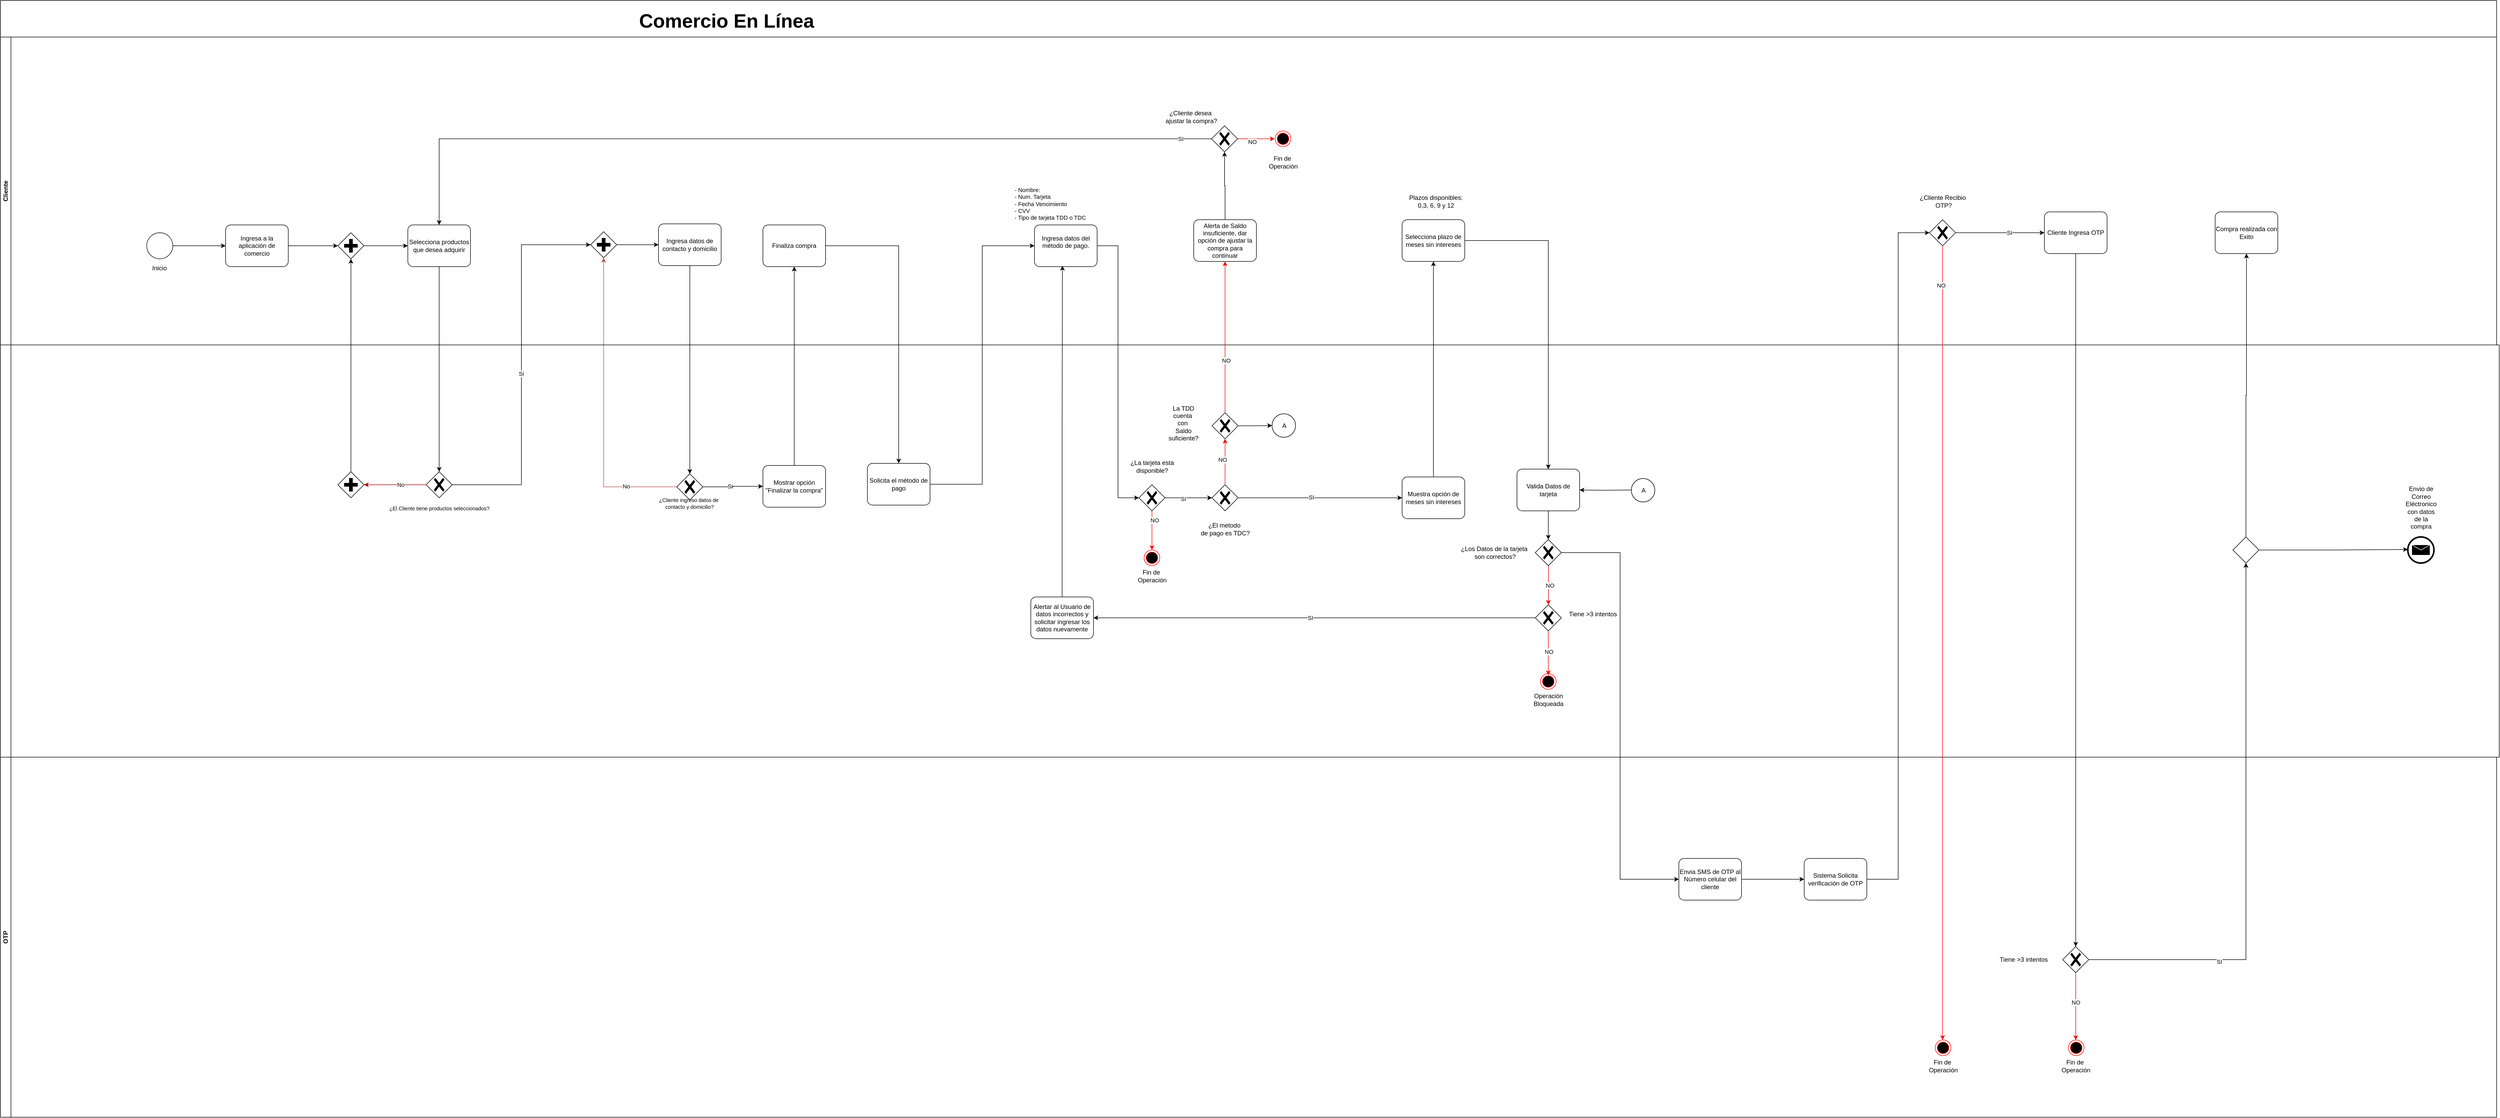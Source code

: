 <mxfile version="24.2.5" type="device">
  <diagram name="Página-1" id="AJHkX2MPg1d7TfozDNga">
    <mxGraphModel dx="1773" dy="2194" grid="1" gridSize="10" guides="1" tooltips="1" connect="1" arrows="1" fold="1" page="1" pageScale="1" pageWidth="827" pageHeight="1169" math="0" shadow="0">
      <root>
        <mxCell id="0" />
        <mxCell id="1" parent="0" />
        <mxCell id="Gzy3aqfIAVTDYlIWchF0-92" value="" style="points=[[0.145,0.145,0],[0.5,0,0],[0.855,0.145,0],[1,0.5,0],[0.855,0.855,0],[0.5,1,0],[0.145,0.855,0],[0,0.5,0]];shape=mxgraph.bpmn.event;html=1;verticalLabelPosition=bottom;labelBackgroundColor=#ffffff;verticalAlign=top;align=center;perimeter=ellipsePerimeter;outlineConnect=0;aspect=fixed;outline=standard;symbol=general;" parent="1" vertex="1">
          <mxGeometry x="290" y="275" width="50" height="50" as="geometry" />
        </mxCell>
        <mxCell id="Gzy3aqfIAVTDYlIWchF0-93" value="Ingresa a la aplicación de comercio" style="points=[[0.25,0,0],[0.5,0,0],[0.75,0,0],[1,0.25,0],[1,0.5,0],[1,0.75,0],[0.75,1,0],[0.5,1,0],[0.25,1,0],[0,0.75,0],[0,0.5,0],[0,0.25,0]];shape=mxgraph.bpmn.task;whiteSpace=wrap;rectStyle=rounded;size=10;html=1;container=1;expand=0;collapsible=0;taskMarker=abstract;" parent="1" vertex="1">
          <mxGeometry x="441" y="260" width="120" height="80" as="geometry" />
        </mxCell>
        <mxCell id="Gzy3aqfIAVTDYlIWchF0-94" style="edgeStyle=orthogonalEdgeStyle;rounded=0;orthogonalLoop=1;jettySize=auto;html=1;exitX=1;exitY=0.5;exitDx=0;exitDy=0;exitPerimeter=0;entryX=0;entryY=0.5;entryDx=0;entryDy=0;entryPerimeter=0;" parent="1" source="Gzy3aqfIAVTDYlIWchF0-92" target="Gzy3aqfIAVTDYlIWchF0-93" edge="1">
          <mxGeometry relative="1" as="geometry" />
        </mxCell>
        <mxCell id="Gzy3aqfIAVTDYlIWchF0-95" value="Selecciona productos que desea adquirir" style="points=[[0.25,0,0],[0.5,0,0],[0.75,0,0],[1,0.25,0],[1,0.5,0],[1,0.75,0],[0.75,1,0],[0.5,1,0],[0.25,1,0],[0,0.75,0],[0,0.5,0],[0,0.25,0]];shape=mxgraph.bpmn.task;whiteSpace=wrap;rectStyle=rounded;size=10;html=1;container=1;expand=0;collapsible=0;taskMarker=abstract;" parent="1" vertex="1">
          <mxGeometry x="790" y="260" width="120" height="80" as="geometry" />
        </mxCell>
        <mxCell id="Gzy3aqfIAVTDYlIWchF0-96" value="Ingresa datos de contacto y domicilio" style="points=[[0.25,0,0],[0.5,0,0],[0.75,0,0],[1,0.25,0],[1,0.5,0],[1,0.75,0],[0.75,1,0],[0.5,1,0],[0.25,1,0],[0,0.75,0],[0,0.5,0],[0,0.25,0]];shape=mxgraph.bpmn.task;whiteSpace=wrap;rectStyle=rounded;size=10;html=1;container=1;expand=0;collapsible=0;taskMarker=abstract;" parent="1" vertex="1">
          <mxGeometry x="1270" y="258" width="120" height="80" as="geometry" />
        </mxCell>
        <mxCell id="Gzy3aqfIAVTDYlIWchF0-97" value="" style="points=[[0.25,0.25,0],[0.5,0,0],[0.75,0.25,0],[1,0.5,0],[0.75,0.75,0],[0.5,1,0],[0.25,0.75,0],[0,0.5,0]];shape=mxgraph.bpmn.gateway2;html=1;verticalLabelPosition=bottom;labelBackgroundColor=#ffffff;verticalAlign=top;align=center;perimeter=rhombusPerimeter;outlineConnect=0;outline=none;symbol=none;gwType=parallel;" parent="1" vertex="1">
          <mxGeometry x="656" y="275" width="50" height="50" as="geometry" />
        </mxCell>
        <mxCell id="Gzy3aqfIAVTDYlIWchF0-98" style="edgeStyle=orthogonalEdgeStyle;rounded=0;orthogonalLoop=1;jettySize=auto;html=1;entryX=0;entryY=0.5;entryDx=0;entryDy=0;entryPerimeter=0;" parent="1" source="Gzy3aqfIAVTDYlIWchF0-93" target="Gzy3aqfIAVTDYlIWchF0-97" edge="1">
          <mxGeometry relative="1" as="geometry" />
        </mxCell>
        <mxCell id="Gzy3aqfIAVTDYlIWchF0-99" style="edgeStyle=orthogonalEdgeStyle;rounded=0;orthogonalLoop=1;jettySize=auto;html=1;exitX=1;exitY=0.5;exitDx=0;exitDy=0;exitPerimeter=0;entryX=0;entryY=0.5;entryDx=0;entryDy=0;entryPerimeter=0;" parent="1" source="Gzy3aqfIAVTDYlIWchF0-97" target="Gzy3aqfIAVTDYlIWchF0-95" edge="1">
          <mxGeometry relative="1" as="geometry" />
        </mxCell>
        <mxCell id="Gzy3aqfIAVTDYlIWchF0-100" value="Finaliza compra" style="points=[[0.25,0,0],[0.5,0,0],[0.75,0,0],[1,0.25,0],[1,0.5,0],[1,0.75,0],[0.75,1,0],[0.5,1,0],[0.25,1,0],[0,0.75,0],[0,0.5,0],[0,0.25,0]];shape=mxgraph.bpmn.task;whiteSpace=wrap;rectStyle=rounded;size=10;html=1;container=1;expand=0;collapsible=0;taskMarker=abstract;" parent="1" vertex="1">
          <mxGeometry x="1470" y="260" width="120" height="80" as="geometry" />
        </mxCell>
        <mxCell id="Gzy3aqfIAVTDYlIWchF0-103" value="Solicita el método de pago" style="points=[[0.25,0,0],[0.5,0,0],[0.75,0,0],[1,0.25,0],[1,0.5,0],[1,0.75,0],[0.75,1,0],[0.5,1,0],[0.25,1,0],[0,0.75,0],[0,0.5,0],[0,0.25,0]];shape=mxgraph.bpmn.task;whiteSpace=wrap;rectStyle=rounded;size=10;html=1;container=1;expand=0;collapsible=0;taskMarker=abstract;" parent="1" vertex="1">
          <mxGeometry x="1670" y="717" width="120" height="80" as="geometry" />
        </mxCell>
        <mxCell id="Gzy3aqfIAVTDYlIWchF0-104" value="" style="points=[[0.25,0.25,0],[0.5,0,0],[0.75,0.25,0],[1,0.5,0],[0.75,0.75,0],[0.5,1,0],[0.25,0.75,0],[0,0.5,0]];shape=mxgraph.bpmn.gateway2;html=1;verticalLabelPosition=bottom;labelBackgroundColor=#ffffff;verticalAlign=top;align=center;perimeter=rhombusPerimeter;outlineConnect=0;outline=none;symbol=none;gwType=exclusive;" parent="1" vertex="1">
          <mxGeometry x="825" y="733" width="50" height="50" as="geometry" />
        </mxCell>
        <mxCell id="Gzy3aqfIAVTDYlIWchF0-105" value="&lt;font style=&quot;font-size: 10px;&quot;&gt;¿El Cliente tiene productos seleccionados?&lt;/font&gt;" style="text;html=1;align=center;verticalAlign=middle;resizable=0;points=[];autosize=1;strokeColor=none;fillColor=none;" parent="1" vertex="1">
          <mxGeometry x="740" y="788" width="220" height="30" as="geometry" />
        </mxCell>
        <mxCell id="Gzy3aqfIAVTDYlIWchF0-107" style="edgeStyle=orthogonalEdgeStyle;rounded=0;orthogonalLoop=1;jettySize=auto;html=1;exitX=1;exitY=0.5;exitDx=0;exitDy=0;exitPerimeter=0;entryX=0;entryY=0.5;entryDx=0;entryDy=0;entryPerimeter=0;" parent="1" source="Gzy3aqfIAVTDYlIWchF0-104" target="Gzy3aqfIAVTDYlIWchF0-120" edge="1">
          <mxGeometry relative="1" as="geometry">
            <mxPoint x="977" y="575" as="targetPoint" />
          </mxGeometry>
        </mxCell>
        <mxCell id="Gzy3aqfIAVTDYlIWchF0-108" value="Si" style="edgeLabel;html=1;align=center;verticalAlign=middle;resizable=0;points=[];" parent="Gzy3aqfIAVTDYlIWchF0-107" vertex="1" connectable="0">
          <mxGeometry x="-0.047" y="1" relative="1" as="geometry">
            <mxPoint as="offset" />
          </mxGeometry>
        </mxCell>
        <mxCell id="Gzy3aqfIAVTDYlIWchF0-109" value="Mostrar opción &quot;Finalizar la compra&quot;" style="points=[[0.25,0,0],[0.5,0,0],[0.75,0,0],[1,0.25,0],[1,0.5,0],[1,0.75,0],[0.75,1,0],[0.5,1,0],[0.25,1,0],[0,0.75,0],[0,0.5,0],[0,0.25,0]];shape=mxgraph.bpmn.task;whiteSpace=wrap;rectStyle=rounded;size=10;html=1;container=1;expand=0;collapsible=0;taskMarker=abstract;" parent="1" vertex="1">
          <mxGeometry x="1470" y="721" width="120" height="80" as="geometry" />
        </mxCell>
        <mxCell id="Gzy3aqfIAVTDYlIWchF0-113" style="edgeStyle=orthogonalEdgeStyle;rounded=0;orthogonalLoop=1;jettySize=auto;html=1;" parent="1" source="Gzy3aqfIAVTDYlIWchF0-95" target="Gzy3aqfIAVTDYlIWchF0-104" edge="1">
          <mxGeometry relative="1" as="geometry" />
        </mxCell>
        <mxCell id="Gzy3aqfIAVTDYlIWchF0-116" style="edgeStyle=orthogonalEdgeStyle;rounded=0;orthogonalLoop=1;jettySize=auto;html=1;" parent="1" source="Gzy3aqfIAVTDYlIWchF0-109" target="Gzy3aqfIAVTDYlIWchF0-100" edge="1">
          <mxGeometry relative="1" as="geometry" />
        </mxCell>
        <mxCell id="Gzy3aqfIAVTDYlIWchF0-117" style="edgeStyle=orthogonalEdgeStyle;rounded=0;orthogonalLoop=1;jettySize=auto;html=1;entryX=0.5;entryY=0;entryDx=0;entryDy=0;entryPerimeter=0;" parent="1" source="Gzy3aqfIAVTDYlIWchF0-100" target="Gzy3aqfIAVTDYlIWchF0-103" edge="1">
          <mxGeometry relative="1" as="geometry" />
        </mxCell>
        <mxCell id="Gzy3aqfIAVTDYlIWchF0-119" value="Inicio" style="text;html=1;align=center;verticalAlign=middle;resizable=0;points=[];autosize=1;strokeColor=none;fillColor=none;" parent="1" vertex="1">
          <mxGeometry x="289" y="328" width="50" height="30" as="geometry" />
        </mxCell>
        <mxCell id="Gzy3aqfIAVTDYlIWchF0-120" value="" style="points=[[0.25,0.25,0],[0.5,0,0],[0.75,0.25,0],[1,0.5,0],[0.75,0.75,0],[0.5,1,0],[0.25,0.75,0],[0,0.5,0]];shape=mxgraph.bpmn.gateway2;html=1;verticalLabelPosition=bottom;labelBackgroundColor=#ffffff;verticalAlign=top;align=center;perimeter=rhombusPerimeter;outlineConnect=0;outline=none;symbol=none;gwType=parallel;" parent="1" vertex="1">
          <mxGeometry x="1140" y="273" width="50" height="50" as="geometry" />
        </mxCell>
        <mxCell id="Gzy3aqfIAVTDYlIWchF0-121" style="edgeStyle=orthogonalEdgeStyle;rounded=0;orthogonalLoop=1;jettySize=auto;html=1;exitX=1;exitY=0.5;exitDx=0;exitDy=0;exitPerimeter=0;" parent="1" source="Gzy3aqfIAVTDYlIWchF0-120" target="Gzy3aqfIAVTDYlIWchF0-96" edge="1">
          <mxGeometry relative="1" as="geometry" />
        </mxCell>
        <mxCell id="Gzy3aqfIAVTDYlIWchF0-123" style="edgeStyle=orthogonalEdgeStyle;rounded=0;orthogonalLoop=1;jettySize=auto;html=1;entryX=0.5;entryY=0;entryDx=0;entryDy=0;entryPerimeter=0;" parent="1" source="Gzy3aqfIAVTDYlIWchF0-96" target="Gzy3aqfIAVTDYlIWchF0-122" edge="1">
          <mxGeometry relative="1" as="geometry" />
        </mxCell>
        <mxCell id="Gzy3aqfIAVTDYlIWchF0-124" value="&lt;font style=&quot;font-size: 10px;&quot;&gt;¿Cliente ingreso datos de&amp;nbsp;&lt;/font&gt;&lt;div style=&quot;font-size: 10px;&quot;&gt;&lt;font style=&quot;font-size: 10px;&quot;&gt;contacto y domicilio?&lt;/font&gt;&lt;/div&gt;" style="text;html=1;align=center;verticalAlign=middle;resizable=0;points=[];autosize=1;strokeColor=none;fillColor=none;" parent="1" vertex="1">
          <mxGeometry x="1259" y="773" width="140" height="40" as="geometry" />
        </mxCell>
        <mxCell id="Gzy3aqfIAVTDYlIWchF0-125" style="edgeStyle=orthogonalEdgeStyle;rounded=0;orthogonalLoop=1;jettySize=auto;html=1;entryX=0.5;entryY=1;entryDx=0;entryDy=0;entryPerimeter=0;fillColor=#f8cecc;strokeColor=#b85450;" parent="1" source="Gzy3aqfIAVTDYlIWchF0-122" target="Gzy3aqfIAVTDYlIWchF0-120" edge="1">
          <mxGeometry relative="1" as="geometry" />
        </mxCell>
        <mxCell id="Gzy3aqfIAVTDYlIWchF0-126" value="No" style="edgeLabel;html=1;align=center;verticalAlign=middle;resizable=0;points=[];" parent="Gzy3aqfIAVTDYlIWchF0-125" vertex="1" connectable="0">
          <mxGeometry x="-0.665" y="-1" relative="1" as="geometry">
            <mxPoint as="offset" />
          </mxGeometry>
        </mxCell>
        <mxCell id="Gzy3aqfIAVTDYlIWchF0-127" style="edgeStyle=orthogonalEdgeStyle;rounded=0;orthogonalLoop=1;jettySize=auto;html=1;entryX=0;entryY=0.5;entryDx=0;entryDy=0;entryPerimeter=0;" parent="1" source="Gzy3aqfIAVTDYlIWchF0-122" target="Gzy3aqfIAVTDYlIWchF0-109" edge="1">
          <mxGeometry relative="1" as="geometry" />
        </mxCell>
        <mxCell id="Gzy3aqfIAVTDYlIWchF0-128" value="Si" style="edgeLabel;html=1;align=center;verticalAlign=middle;resizable=0;points=[];" parent="Gzy3aqfIAVTDYlIWchF0-127" vertex="1" connectable="0">
          <mxGeometry x="-0.806" y="1" relative="1" as="geometry">
            <mxPoint x="40" as="offset" />
          </mxGeometry>
        </mxCell>
        <mxCell id="Gzy3aqfIAVTDYlIWchF0-207" style="edgeStyle=orthogonalEdgeStyle;rounded=0;orthogonalLoop=1;jettySize=auto;html=1;" parent="1" source="Gzy3aqfIAVTDYlIWchF0-206" target="Gzy3aqfIAVTDYlIWchF0-97" edge="1">
          <mxGeometry relative="1" as="geometry" />
        </mxCell>
        <mxCell id="Gzy3aqfIAVTDYlIWchF0-206" value="" style="points=[[0.25,0.25,0],[0.5,0,0],[0.75,0.25,0],[1,0.5,0],[0.75,0.75,0],[0.5,1,0],[0.25,0.75,0],[0,0.5,0]];shape=mxgraph.bpmn.gateway2;html=1;verticalLabelPosition=bottom;labelBackgroundColor=#ffffff;verticalAlign=top;align=center;perimeter=rhombusPerimeter;outlineConnect=0;outline=none;symbol=none;gwType=parallel;" parent="1" vertex="1">
          <mxGeometry x="656" y="733" width="50" height="50" as="geometry" />
        </mxCell>
        <mxCell id="Gzy3aqfIAVTDYlIWchF0-208" style="edgeStyle=orthogonalEdgeStyle;rounded=0;orthogonalLoop=1;jettySize=auto;html=1;entryX=1;entryY=0.5;entryDx=0;entryDy=0;entryPerimeter=0;fillColor=#e51400;strokeColor=#B20000;" parent="1" source="Gzy3aqfIAVTDYlIWchF0-104" target="Gzy3aqfIAVTDYlIWchF0-206" edge="1">
          <mxGeometry relative="1" as="geometry" />
        </mxCell>
        <mxCell id="Gzy3aqfIAVTDYlIWchF0-209" value="No" style="edgeLabel;html=1;align=center;verticalAlign=middle;resizable=0;points=[];" parent="Gzy3aqfIAVTDYlIWchF0-208" vertex="1" connectable="0">
          <mxGeometry x="-0.173" relative="1" as="geometry">
            <mxPoint as="offset" />
          </mxGeometry>
        </mxCell>
        <mxCell id="Gzy3aqfIAVTDYlIWchF0-248" value="" style="swimlane;startSize=20;horizontal=0;html=1;whiteSpace=wrap;movable=1;resizable=1;rotatable=1;deletable=1;editable=1;locked=0;connectable=1;" parent="1" vertex="1">
          <mxGeometry x="10" y="490" width="4785" height="790" as="geometry" />
        </mxCell>
        <mxCell id="Gzy3aqfIAVTDYlIWchF0-174" value="Muestra opción de meses sin intereses" style="points=[[0.25,0,0],[0.5,0,0],[0.75,0,0],[1,0.25,0],[1,0.5,0],[1,0.75,0],[0.75,1,0],[0.5,1,0],[0.25,1,0],[0,0.75,0],[0,0.5,0],[0,0.25,0]];shape=mxgraph.bpmn.task;whiteSpace=wrap;rectStyle=rounded;size=10;html=1;container=1;expand=0;collapsible=0;taskMarker=abstract;movable=1;resizable=1;rotatable=1;deletable=1;editable=1;locked=0;connectable=1;" parent="Gzy3aqfIAVTDYlIWchF0-248" vertex="1">
          <mxGeometry x="2684" y="253" width="120" height="80" as="geometry" />
        </mxCell>
        <mxCell id="645c-EQ36qVEh3R8y48j-9" value="" style="edgeStyle=orthogonalEdgeStyle;rounded=0;orthogonalLoop=1;jettySize=auto;html=1;" parent="Gzy3aqfIAVTDYlIWchF0-248" target="VDWaJJk8PZqv5Mdo3ZJA-20" edge="1">
          <mxGeometry relative="1" as="geometry">
            <mxPoint x="3124" y="278" as="sourcePoint" />
          </mxGeometry>
        </mxCell>
        <mxCell id="VDWaJJk8PZqv5Mdo3ZJA-20" value="Valida Datos de tarjeta" style="points=[[0.25,0,0],[0.5,0,0],[0.75,0,0],[1,0.25,0],[1,0.5,0],[1,0.75,0],[0.75,1,0],[0.5,1,0],[0.25,1,0],[0,0.75,0],[0,0.5,0],[0,0.25,0]];shape=mxgraph.bpmn.task;whiteSpace=wrap;rectStyle=rounded;size=10;html=1;container=1;expand=0;collapsible=0;taskMarker=abstract;" parent="Gzy3aqfIAVTDYlIWchF0-248" vertex="1">
          <mxGeometry x="2904" y="238" width="120" height="80" as="geometry" />
        </mxCell>
        <mxCell id="VDWaJJk8PZqv5Mdo3ZJA-24" style="edgeStyle=orthogonalEdgeStyle;rounded=0;orthogonalLoop=1;jettySize=auto;html=1;entryX=0.5;entryY=0;entryDx=0;entryDy=0;entryPerimeter=0;exitX=0.5;exitY=1;exitDx=0;exitDy=0;exitPerimeter=0;" parent="Gzy3aqfIAVTDYlIWchF0-248" source="VDWaJJk8PZqv5Mdo3ZJA-20" target="VDWaJJk8PZqv5Mdo3ZJA-22" edge="1">
          <mxGeometry relative="1" as="geometry" />
        </mxCell>
        <mxCell id="Gzy3aqfIAVTDYlIWchF0-122" value="" style="points=[[0.25,0.25,0],[0.5,0,0],[0.75,0.25,0],[1,0.5,0],[0.75,0.75,0],[0.5,1,0],[0.25,0.75,0],[0,0.5,0]];shape=mxgraph.bpmn.gateway2;html=1;verticalLabelPosition=bottom;labelBackgroundColor=#ffffff;verticalAlign=top;align=center;perimeter=rhombusPerimeter;outlineConnect=0;outline=none;symbol=none;gwType=exclusive;" parent="Gzy3aqfIAVTDYlIWchF0-248" vertex="1">
          <mxGeometry x="1295" y="247" width="50" height="50" as="geometry" />
        </mxCell>
        <mxCell id="VDWaJJk8PZqv5Mdo3ZJA-29" style="edgeStyle=orthogonalEdgeStyle;rounded=0;orthogonalLoop=1;jettySize=auto;html=1;entryX=0.5;entryY=0;entryDx=0;entryDy=0;entryPerimeter=0;exitX=0.5;exitY=1;exitDx=0;exitDy=0;exitPerimeter=0;strokeColor=#EC0000;" parent="Gzy3aqfIAVTDYlIWchF0-248" target="VDWaJJk8PZqv5Mdo3ZJA-39" edge="1">
          <mxGeometry relative="1" as="geometry">
            <mxPoint x="2964" y="563" as="targetPoint" />
            <mxPoint x="2964" y="413" as="sourcePoint" />
          </mxGeometry>
        </mxCell>
        <mxCell id="VDWaJJk8PZqv5Mdo3ZJA-33" value="NO" style="edgeLabel;html=1;align=center;verticalAlign=middle;resizable=0;points=[];" parent="VDWaJJk8PZqv5Mdo3ZJA-29" vertex="1" connectable="0">
          <mxGeometry x="0.119" y="3" relative="1" as="geometry">
            <mxPoint as="offset" />
          </mxGeometry>
        </mxCell>
        <mxCell id="VDWaJJk8PZqv5Mdo3ZJA-22" value="" style="points=[[0.25,0.25,0],[0.5,0,0],[0.75,0.25,0],[1,0.5,0],[0.75,0.75,0],[0.5,1,0],[0.25,0.75,0],[0,0.5,0]];shape=mxgraph.bpmn.gateway2;html=1;verticalLabelPosition=bottom;labelBackgroundColor=#ffffff;verticalAlign=top;align=center;perimeter=rhombusPerimeter;outlineConnect=0;outline=none;symbol=none;gwType=exclusive;" parent="Gzy3aqfIAVTDYlIWchF0-248" vertex="1">
          <mxGeometry x="2939" y="373" width="50" height="50" as="geometry" />
        </mxCell>
        <mxCell id="VDWaJJk8PZqv5Mdo3ZJA-23" value="¿Los Datos de la tarjeta&lt;div&gt;&amp;nbsp;son correctos?&lt;/div&gt;" style="text;html=1;align=center;verticalAlign=middle;resizable=0;points=[];autosize=1;strokeColor=none;fillColor=none;" parent="Gzy3aqfIAVTDYlIWchF0-248" vertex="1">
          <mxGeometry x="2785" y="378" width="150" height="40" as="geometry" />
        </mxCell>
        <mxCell id="VDWaJJk8PZqv5Mdo3ZJA-30" value="Alertar al Usuario de datos incorrectos y solicitar ingresar los datos nuevamente" style="points=[[0.25,0,0],[0.5,0,0],[0.75,0,0],[1,0.25,0],[1,0.5,0],[1,0.75,0],[0.75,1,0],[0.5,1,0],[0.25,1,0],[0,0.75,0],[0,0.5,0],[0,0.25,0]];shape=mxgraph.bpmn.task;whiteSpace=wrap;rectStyle=rounded;size=10;html=1;container=1;expand=0;collapsible=0;taskMarker=abstract;" parent="Gzy3aqfIAVTDYlIWchF0-248" vertex="1">
          <mxGeometry x="1973" y="483" width="120" height="80" as="geometry" />
        </mxCell>
        <mxCell id="VDWaJJk8PZqv5Mdo3ZJA-39" value="" style="points=[[0.25,0.25,0],[0.5,0,0],[0.75,0.25,0],[1,0.5,0],[0.75,0.75,0],[0.5,1,0],[0.25,0.75,0],[0,0.5,0]];shape=mxgraph.bpmn.gateway2;html=1;verticalLabelPosition=bottom;labelBackgroundColor=#ffffff;verticalAlign=top;align=center;perimeter=rhombusPerimeter;outlineConnect=0;outline=none;symbol=none;gwType=exclusive;" parent="Gzy3aqfIAVTDYlIWchF0-248" vertex="1">
          <mxGeometry x="2939" y="498" width="50" height="50" as="geometry" />
        </mxCell>
        <mxCell id="VDWaJJk8PZqv5Mdo3ZJA-40" style="edgeStyle=orthogonalEdgeStyle;rounded=0;orthogonalLoop=1;jettySize=auto;html=1;entryX=1;entryY=0.5;entryDx=0;entryDy=0;entryPerimeter=0;" parent="Gzy3aqfIAVTDYlIWchF0-248" source="VDWaJJk8PZqv5Mdo3ZJA-39" target="VDWaJJk8PZqv5Mdo3ZJA-30" edge="1">
          <mxGeometry relative="1" as="geometry" />
        </mxCell>
        <mxCell id="VDWaJJk8PZqv5Mdo3ZJA-75" value="SI" style="edgeLabel;html=1;align=center;verticalAlign=middle;resizable=0;points=[];" parent="VDWaJJk8PZqv5Mdo3ZJA-40" vertex="1" connectable="0">
          <mxGeometry x="0.022" relative="1" as="geometry">
            <mxPoint x="1" as="offset" />
          </mxGeometry>
        </mxCell>
        <mxCell id="VDWaJJk8PZqv5Mdo3ZJA-42" value="" style="edgeStyle=orthogonalEdgeStyle;rounded=0;orthogonalLoop=1;jettySize=auto;html=1;strokeColor=#EC0000;" parent="Gzy3aqfIAVTDYlIWchF0-248" source="VDWaJJk8PZqv5Mdo3ZJA-39" edge="1">
          <mxGeometry relative="1" as="geometry">
            <mxPoint x="2964" y="633.0" as="targetPoint" />
            <mxPoint x="3004" y="1018" as="sourcePoint" />
          </mxGeometry>
        </mxCell>
        <mxCell id="VDWaJJk8PZqv5Mdo3ZJA-50" value="NO" style="edgeLabel;html=1;align=center;verticalAlign=middle;resizable=0;points=[];" parent="VDWaJJk8PZqv5Mdo3ZJA-42" vertex="1" connectable="0">
          <mxGeometry x="-0.061" y="1" relative="1" as="geometry">
            <mxPoint as="offset" />
          </mxGeometry>
        </mxCell>
        <mxCell id="VDWaJJk8PZqv5Mdo3ZJA-44" value="Operación&lt;div&gt;Bloqueada&lt;/div&gt;" style="text;html=1;align=center;verticalAlign=middle;resizable=0;points=[];autosize=1;strokeColor=none;fillColor=none;" parent="Gzy3aqfIAVTDYlIWchF0-248" vertex="1">
          <mxGeometry x="2924" y="660" width="80" height="40" as="geometry" />
        </mxCell>
        <mxCell id="VDWaJJk8PZqv5Mdo3ZJA-45" value="Tiene &amp;gt;3 intentos" style="text;html=1;align=center;verticalAlign=middle;resizable=0;points=[];autosize=1;strokeColor=none;fillColor=none;" parent="Gzy3aqfIAVTDYlIWchF0-248" vertex="1">
          <mxGeometry x="2989" y="501" width="120" height="30" as="geometry" />
        </mxCell>
        <mxCell id="VDWaJJk8PZqv5Mdo3ZJA-74" style="edgeStyle=orthogonalEdgeStyle;rounded=0;orthogonalLoop=1;jettySize=auto;html=1;entryX=0;entryY=0.5;entryDx=0;entryDy=0;entryPerimeter=0;exitX=1;exitY=0.5;exitDx=0;exitDy=0;exitPerimeter=0;" parent="Gzy3aqfIAVTDYlIWchF0-248" source="VDWaJJk8PZqv5Mdo3ZJA-148" target="Gzy3aqfIAVTDYlIWchF0-174" edge="1">
          <mxGeometry relative="1" as="geometry">
            <mxPoint x="2260" y="293" as="sourcePoint" />
          </mxGeometry>
        </mxCell>
        <mxCell id="VDWaJJk8PZqv5Mdo3ZJA-153" value="SI" style="edgeLabel;html=1;align=center;verticalAlign=middle;resizable=0;points=[];" parent="VDWaJJk8PZqv5Mdo3ZJA-74" vertex="1" connectable="0">
          <mxGeometry x="-0.112" y="1" relative="1" as="geometry">
            <mxPoint as="offset" />
          </mxGeometry>
        </mxCell>
        <mxCell id="VDWaJJk8PZqv5Mdo3ZJA-139" value="" style="points=[[0.25,0.25,0],[0.5,0,0],[0.75,0.25,0],[1,0.5,0],[0.75,0.75,0],[0.5,1,0],[0.25,0.75,0],[0,0.5,0]];shape=mxgraph.bpmn.gateway2;html=1;verticalLabelPosition=bottom;labelBackgroundColor=#ffffff;verticalAlign=top;align=center;perimeter=rhombusPerimeter;outlineConnect=0;outline=none;symbol=none;gwType=exclusive;" parent="Gzy3aqfIAVTDYlIWchF0-248" vertex="1">
          <mxGeometry x="2180" y="268" width="50" height="50" as="geometry" />
        </mxCell>
        <mxCell id="VDWaJJk8PZqv5Mdo3ZJA-142" value="" style="edgeStyle=orthogonalEdgeStyle;rounded=0;orthogonalLoop=1;jettySize=auto;html=1;strokeColor=#FF0000;" parent="Gzy3aqfIAVTDYlIWchF0-248" source="VDWaJJk8PZqv5Mdo3ZJA-139" edge="1">
          <mxGeometry relative="1" as="geometry">
            <mxPoint x="2205" y="393.0" as="targetPoint" />
          </mxGeometry>
        </mxCell>
        <mxCell id="VDWaJJk8PZqv5Mdo3ZJA-143" value="NO" style="edgeLabel;html=1;align=center;verticalAlign=middle;resizable=0;points=[];" parent="VDWaJJk8PZqv5Mdo3ZJA-142" vertex="1" connectable="0">
          <mxGeometry x="-0.569" y="5" relative="1" as="geometry">
            <mxPoint y="1" as="offset" />
          </mxGeometry>
        </mxCell>
        <mxCell id="VDWaJJk8PZqv5Mdo3ZJA-144" value="Fin de&amp;nbsp;&lt;div&gt;Operación&lt;/div&gt;" style="text;html=1;align=center;verticalAlign=middle;resizable=0;points=[];autosize=1;strokeColor=none;fillColor=none;" parent="Gzy3aqfIAVTDYlIWchF0-248" vertex="1">
          <mxGeometry x="2165" y="423" width="80" height="40" as="geometry" />
        </mxCell>
        <mxCell id="VDWaJJk8PZqv5Mdo3ZJA-148" value="" style="points=[[0.25,0.25,0],[0.5,0,0],[0.75,0.25,0],[1,0.5,0],[0.75,0.75,0],[0.5,1,0],[0.25,0.75,0],[0,0.5,0]];shape=mxgraph.bpmn.gateway2;html=1;verticalLabelPosition=bottom;labelBackgroundColor=#ffffff;verticalAlign=top;align=center;perimeter=rhombusPerimeter;outlineConnect=0;outline=none;symbol=none;gwType=exclusive;" parent="Gzy3aqfIAVTDYlIWchF0-248" vertex="1">
          <mxGeometry x="2320" y="268" width="50" height="50" as="geometry" />
        </mxCell>
        <mxCell id="VDWaJJk8PZqv5Mdo3ZJA-151" value="" style="edgeStyle=orthogonalEdgeStyle;rounded=0;orthogonalLoop=1;jettySize=auto;html=1;entryX=0;entryY=0.5;entryDx=0;entryDy=0;entryPerimeter=0;exitX=1;exitY=0.5;exitDx=0;exitDy=0;exitPerimeter=0;" parent="Gzy3aqfIAVTDYlIWchF0-248" source="VDWaJJk8PZqv5Mdo3ZJA-139" target="VDWaJJk8PZqv5Mdo3ZJA-148" edge="1">
          <mxGeometry relative="1" as="geometry">
            <mxPoint x="2240" y="783" as="sourcePoint" />
            <mxPoint x="2492" y="783" as="targetPoint" />
          </mxGeometry>
        </mxCell>
        <mxCell id="VDWaJJk8PZqv5Mdo3ZJA-152" value="SI" style="edgeLabel;html=1;align=center;verticalAlign=middle;resizable=0;points=[];" parent="VDWaJJk8PZqv5Mdo3ZJA-151" vertex="1" connectable="0">
          <mxGeometry x="-0.218" y="-2" relative="1" as="geometry">
            <mxPoint as="offset" />
          </mxGeometry>
        </mxCell>
        <mxCell id="VDWaJJk8PZqv5Mdo3ZJA-154" value="¿La tarjeta esta&lt;div&gt;disponible?&lt;/div&gt;" style="text;html=1;align=center;verticalAlign=middle;resizable=0;points=[];autosize=1;" parent="Gzy3aqfIAVTDYlIWchF0-248" vertex="1">
          <mxGeometry x="2150" y="213" width="110" height="40" as="geometry" />
        </mxCell>
        <mxCell id="VDWaJJk8PZqv5Mdo3ZJA-155" value="¿El metodo&amp;nbsp;&lt;div&gt;de pago es TDC&lt;span style=&quot;background-color: initial;&quot;&gt;?&lt;/span&gt;&lt;/div&gt;" style="text;html=1;align=center;verticalAlign=middle;resizable=0;points=[];autosize=1;strokeColor=none;fillColor=none;" parent="Gzy3aqfIAVTDYlIWchF0-248" vertex="1">
          <mxGeometry x="2285" y="333" width="120" height="40" as="geometry" />
        </mxCell>
        <mxCell id="VDWaJJk8PZqv5Mdo3ZJA-157" style="edgeStyle=orthogonalEdgeStyle;rounded=0;orthogonalLoop=1;jettySize=auto;html=1;entryX=0.5;entryY=1;entryDx=0;entryDy=0;entryPerimeter=0;strokeColor=#FF0000;" parent="Gzy3aqfIAVTDYlIWchF0-248" source="VDWaJJk8PZqv5Mdo3ZJA-148" target="VDWaJJk8PZqv5Mdo3ZJA-159" edge="1">
          <mxGeometry relative="1" as="geometry">
            <mxPoint x="2345" y="174.5" as="targetPoint" />
          </mxGeometry>
        </mxCell>
        <mxCell id="VDWaJJk8PZqv5Mdo3ZJA-158" value="NO" style="edgeLabel;html=1;align=center;verticalAlign=middle;resizable=0;points=[];" parent="VDWaJJk8PZqv5Mdo3ZJA-157" vertex="1" connectable="0">
          <mxGeometry x="0.103" y="5" relative="1" as="geometry">
            <mxPoint as="offset" />
          </mxGeometry>
        </mxCell>
        <mxCell id="645c-EQ36qVEh3R8y48j-2" value="" style="edgeStyle=orthogonalEdgeStyle;rounded=0;orthogonalLoop=1;jettySize=auto;html=1;" parent="Gzy3aqfIAVTDYlIWchF0-248" source="VDWaJJk8PZqv5Mdo3ZJA-159" target="645c-EQ36qVEh3R8y48j-1" edge="1">
          <mxGeometry relative="1" as="geometry" />
        </mxCell>
        <mxCell id="VDWaJJk8PZqv5Mdo3ZJA-159" value="" style="points=[[0.25,0.25,0],[0.5,0,0],[0.75,0.25,0],[1,0.5,0],[0.75,0.75,0],[0.5,1,0],[0.25,0.75,0],[0,0.5,0]];shape=mxgraph.bpmn.gateway2;html=1;verticalLabelPosition=bottom;labelBackgroundColor=#ffffff;verticalAlign=top;align=center;perimeter=rhombusPerimeter;outlineConnect=0;outline=none;symbol=none;gwType=exclusive;" parent="Gzy3aqfIAVTDYlIWchF0-248" vertex="1">
          <mxGeometry x="2320" y="130" width="50" height="50" as="geometry" />
        </mxCell>
        <mxCell id="VDWaJJk8PZqv5Mdo3ZJA-160" value="&lt;span style=&quot;text-wrap: wrap;&quot;&gt;La TDD cuenta&amp;nbsp;&lt;/span&gt;&lt;div&gt;&lt;span style=&quot;text-wrap: wrap;&quot;&gt;con&amp;nbsp;&lt;/span&gt;&lt;div&gt;&lt;span style=&quot;text-wrap: wrap;&quot;&gt;Saldo suficiente?&lt;/span&gt;&lt;/div&gt;&lt;/div&gt;" style="text;html=1;align=center;verticalAlign=middle;resizable=0;points=[];autosize=1;strokeColor=none;fillColor=none;" parent="Gzy3aqfIAVTDYlIWchF0-248" vertex="1">
          <mxGeometry x="2210" y="120" width="110" height="60" as="geometry" />
        </mxCell>
        <mxCell id="VDWaJJk8PZqv5Mdo3ZJA-186" value="" style="points=[[0.25,0.25,0],[0.5,0,0],[0.75,0.25,0],[1,0.5,0],[0.75,0.75,0],[0.5,1,0],[0.25,0.75,0],[0,0.5,0]];shape=mxgraph.bpmn.gateway2;html=1;verticalLabelPosition=bottom;labelBackgroundColor=#ffffff;verticalAlign=top;align=center;perimeter=rhombusPerimeter;outlineConnect=0;outline=none;symbol=none;" parent="Gzy3aqfIAVTDYlIWchF0-248" vertex="1">
          <mxGeometry x="4275" y="368" width="50" height="50" as="geometry" />
        </mxCell>
        <mxCell id="VDWaJJk8PZqv5Mdo3ZJA-189" style="edgeStyle=orthogonalEdgeStyle;rounded=0;orthogonalLoop=1;jettySize=auto;html=1;entryX=0;entryY=0.5;entryDx=0;entryDy=0;entryPerimeter=0;" parent="Gzy3aqfIAVTDYlIWchF0-248" source="VDWaJJk8PZqv5Mdo3ZJA-186" edge="1">
          <mxGeometry relative="1" as="geometry">
            <mxPoint x="4610" y="392.0" as="targetPoint" />
          </mxGeometry>
        </mxCell>
        <mxCell id="VDWaJJk8PZqv5Mdo3ZJA-196" value="" style="points=[[0.145,0.145,0],[0.5,0,0],[0.855,0.145,0],[1,0.5,0],[0.855,0.855,0],[0.5,1,0],[0.145,0.855,0],[0,0.5,0]];shape=mxgraph.bpmn.event;html=1;verticalLabelPosition=bottom;labelBackgroundColor=#ffffff;verticalAlign=top;align=center;perimeter=ellipsePerimeter;outlineConnect=0;aspect=fixed;outline=end;symbol=message;" parent="Gzy3aqfIAVTDYlIWchF0-248" vertex="1">
          <mxGeometry x="4610" y="368" width="50" height="50" as="geometry" />
        </mxCell>
        <mxCell id="VDWaJJk8PZqv5Mdo3ZJA-191" value="&lt;span style=&quot;text-wrap: wrap;&quot;&gt;Envio de Correo Eléctronico con datos de la compra&lt;/span&gt;" style="text;html=1;align=center;verticalAlign=middle;resizable=0;points=[];autosize=1;strokeColor=none;fillColor=none;" parent="Gzy3aqfIAVTDYlIWchF0-248" vertex="1">
          <mxGeometry x="4485" y="297" width="300" height="30" as="geometry" />
        </mxCell>
        <mxCell id="645c-EQ36qVEh3R8y48j-1" value="" style="ellipse;whiteSpace=wrap;html=1;verticalAlign=top;labelBackgroundColor=#ffffff;" parent="Gzy3aqfIAVTDYlIWchF0-248" vertex="1">
          <mxGeometry x="2435" y="132" width="45" height="45" as="geometry" />
        </mxCell>
        <mxCell id="645c-EQ36qVEh3R8y48j-4" value="" style="ellipse;html=1;shape=endState;fillColor=#000000;strokeColor=#ff0000;" parent="Gzy3aqfIAVTDYlIWchF0-248" vertex="1">
          <mxGeometry x="2190" y="393" width="30" height="30" as="geometry" />
        </mxCell>
        <mxCell id="645c-EQ36qVEh3R8y48j-10" value="A" style="text;html=1;align=center;verticalAlign=middle;resizable=0;points=[];autosize=1;strokeColor=none;fillColor=none;" parent="Gzy3aqfIAVTDYlIWchF0-248" vertex="1">
          <mxGeometry x="2442.5" y="140" width="30" height="30" as="geometry" />
        </mxCell>
        <mxCell id="XaqyNX95goq2xA5rS7w--1" value="" style="ellipse;html=1;shape=endState;fillColor=#000000;strokeColor=#ff0000;" vertex="1" parent="Gzy3aqfIAVTDYlIWchF0-248">
          <mxGeometry x="2949" y="630" width="30" height="30" as="geometry" />
        </mxCell>
        <mxCell id="Gzy3aqfIAVTDYlIWchF0-275" value="" style="swimlane;html=1;startSize=20;fontStyle=0;collapsible=0;horizontal=0;swimlaneLine=0;fillColor=none;whiteSpace=wrap;" parent="1" vertex="1">
          <mxGeometry x="10" y="-170" width="4780" height="70" as="geometry" />
        </mxCell>
        <mxCell id="Gzy3aqfIAVTDYlIWchF0-277" value="&lt;font style=&quot;font-size: 37px;&quot;&gt;&lt;b&gt;Comercio En Línea&lt;/b&gt;&lt;/font&gt;" style="text;html=1;align=center;verticalAlign=middle;resizable=0;points=[];autosize=1;strokeColor=none;fillColor=none;" parent="Gzy3aqfIAVTDYlIWchF0-275" vertex="1">
          <mxGeometry x="1210" y="10" width="360" height="60" as="geometry" />
        </mxCell>
        <mxCell id="VDWaJJk8PZqv5Mdo3ZJA-10" style="edgeStyle=orthogonalEdgeStyle;rounded=0;orthogonalLoop=1;jettySize=auto;html=1;entryX=0;entryY=0.5;entryDx=0;entryDy=0;entryPerimeter=0;" parent="1" source="Gzy3aqfIAVTDYlIWchF0-103" target="Gzy3aqfIAVTDYlIWchF0-101" edge="1">
          <mxGeometry relative="1" as="geometry">
            <mxPoint x="1870" y="574" as="targetPoint" />
          </mxGeometry>
        </mxCell>
        <mxCell id="Gzy3aqfIAVTDYlIWchF0-101" value="&lt;font style=&quot;font-size: 12px;&quot;&gt;Ingresa datos del método de pago.&lt;/font&gt;&lt;div style=&quot;&quot;&gt;&lt;br&gt;&lt;/div&gt;" style="points=[[0.25,0,0],[0.5,0,0],[0.75,0,0],[1,0.25,0],[1,0.5,0],[1,0.75,0],[0.75,1,0],[0.5,1,0],[0.25,1,0],[0,0.75,0],[0,0.5,0],[0,0.25,0]];shape=mxgraph.bpmn.task;whiteSpace=wrap;rectStyle=rounded;size=10;html=1;container=1;expand=0;collapsible=0;taskMarker=abstract;align=center;" parent="1" vertex="1">
          <mxGeometry x="1990" y="260" width="120" height="80" as="geometry" />
        </mxCell>
        <mxCell id="Gzy3aqfIAVTDYlIWchF0-102" value="&lt;span style=&quot;font-size: 11px;&quot;&gt;- Nombre:&lt;/span&gt;&lt;div style=&quot;font-size: 11px;&quot;&gt;- Num. Tarjeta&lt;/div&gt;&lt;div style=&quot;font-size: 11px;&quot;&gt;- Fecha Vencimiento&lt;/div&gt;&lt;div style=&quot;font-size: 11px;&quot;&gt;- CVV&lt;/div&gt;&lt;div style=&quot;font-size: 11px;&quot;&gt;- Tipo de tarjeta TDD o TDC&lt;/div&gt;" style="text;html=1;align=left;verticalAlign=middle;whiteSpace=wrap;rounded=0;" parent="1" vertex="1">
          <mxGeometry x="1950" y="204" width="150" height="30" as="geometry" />
        </mxCell>
        <mxCell id="VDWaJJk8PZqv5Mdo3ZJA-21" style="edgeStyle=orthogonalEdgeStyle;rounded=0;orthogonalLoop=1;jettySize=auto;html=1;entryX=0.5;entryY=0;entryDx=0;entryDy=0;entryPerimeter=0;exitX=1;exitY=0.5;exitDx=0;exitDy=0;exitPerimeter=0;" parent="1" source="Gzy3aqfIAVTDYlIWchF0-176" target="VDWaJJk8PZqv5Mdo3ZJA-20" edge="1">
          <mxGeometry relative="1" as="geometry" />
        </mxCell>
        <mxCell id="VDWaJJk8PZqv5Mdo3ZJA-28" style="edgeStyle=orthogonalEdgeStyle;rounded=0;orthogonalLoop=1;jettySize=auto;html=1;entryX=0.5;entryY=1;entryDx=0;entryDy=0;entryPerimeter=0;" parent="1" source="Gzy3aqfIAVTDYlIWchF0-174" target="Gzy3aqfIAVTDYlIWchF0-176" edge="1">
          <mxGeometry relative="1" as="geometry" />
        </mxCell>
        <mxCell id="VDWaJJk8PZqv5Mdo3ZJA-37" style="edgeStyle=orthogonalEdgeStyle;rounded=0;orthogonalLoop=1;jettySize=auto;html=1;entryX=0.446;entryY=0.979;entryDx=0;entryDy=0;entryPerimeter=0;" parent="1" source="VDWaJJk8PZqv5Mdo3ZJA-30" target="Gzy3aqfIAVTDYlIWchF0-101" edge="1">
          <mxGeometry relative="1" as="geometry">
            <mxPoint x="1990" y="570" as="targetPoint" />
          </mxGeometry>
        </mxCell>
        <mxCell id="VDWaJJk8PZqv5Mdo3ZJA-51" value="Cliente" style="swimlane;startSize=20;horizontal=0;html=1;whiteSpace=wrap;movable=1;resizable=1;rotatable=1;deletable=1;editable=1;locked=0;connectable=1;" parent="1" vertex="1">
          <mxGeometry x="10" y="-100" width="4780" height="590" as="geometry" />
        </mxCell>
        <mxCell id="Gzy3aqfIAVTDYlIWchF0-176" value="&lt;div style=&quot;&quot;&gt;Selecciona plazo de meses sin intereses&lt;/div&gt;" style="points=[[0.25,0,0],[0.5,0,0],[0.75,0,0],[1,0.25,0],[1,0.5,0],[1,0.75,0],[0.75,1,0],[0.5,1,0],[0.25,1,0],[0,0.75,0],[0,0.5,0],[0,0.25,0]];shape=mxgraph.bpmn.task;whiteSpace=wrap;rectStyle=rounded;size=10;html=1;container=1;expand=0;collapsible=0;taskMarker=abstract;align=center;" parent="VDWaJJk8PZqv5Mdo3ZJA-51" vertex="1">
          <mxGeometry x="2684" y="350" width="120" height="80" as="geometry" />
        </mxCell>
        <mxCell id="Gzy3aqfIAVTDYlIWchF0-177" value="Plazos disponibles:&lt;div&gt;0,3, 6, 9 y 12&lt;/div&gt;" style="text;html=1;align=center;verticalAlign=middle;whiteSpace=wrap;rounded=0;" parent="VDWaJJk8PZqv5Mdo3ZJA-51" vertex="1">
          <mxGeometry x="2694" y="300" width="110" height="30" as="geometry" />
        </mxCell>
        <mxCell id="VDWaJJk8PZqv5Mdo3ZJA-80" value="&lt;div style=&quot;&quot;&gt;Cliente Ingresa OTP&lt;/div&gt;" style="points=[[0.25,0,0],[0.5,0,0],[0.75,0,0],[1,0.25,0],[1,0.5,0],[1,0.75,0],[0.75,1,0],[0.5,1,0],[0.25,1,0],[0,0.75,0],[0,0.5,0],[0,0.25,0]];shape=mxgraph.bpmn.task;whiteSpace=wrap;rectStyle=rounded;size=10;html=1;container=1;expand=0;collapsible=0;taskMarker=abstract;align=center;" parent="VDWaJJk8PZqv5Mdo3ZJA-51" vertex="1">
          <mxGeometry x="3914" y="335" width="120" height="80" as="geometry" />
        </mxCell>
        <mxCell id="VDWaJJk8PZqv5Mdo3ZJA-85" style="edgeStyle=orthogonalEdgeStyle;rounded=0;orthogonalLoop=1;jettySize=auto;html=1;entryX=0;entryY=0.5;entryDx=0;entryDy=0;entryPerimeter=0;" parent="VDWaJJk8PZqv5Mdo3ZJA-51" source="VDWaJJk8PZqv5Mdo3ZJA-81" target="VDWaJJk8PZqv5Mdo3ZJA-80" edge="1">
          <mxGeometry relative="1" as="geometry">
            <mxPoint x="3944" y="375" as="targetPoint" />
          </mxGeometry>
        </mxCell>
        <mxCell id="VDWaJJk8PZqv5Mdo3ZJA-86" value="SI" style="edgeLabel;html=1;align=center;verticalAlign=middle;resizable=0;points=[];" parent="VDWaJJk8PZqv5Mdo3ZJA-85" vertex="1" connectable="0">
          <mxGeometry x="0.214" relative="1" as="geometry">
            <mxPoint as="offset" />
          </mxGeometry>
        </mxCell>
        <mxCell id="VDWaJJk8PZqv5Mdo3ZJA-81" value="" style="points=[[0.25,0.25,0],[0.5,0,0],[0.75,0.25,0],[1,0.5,0],[0.75,0.75,0],[0.5,1,0],[0.25,0.75,0],[0,0.5,0]];shape=mxgraph.bpmn.gateway2;html=1;verticalLabelPosition=bottom;labelBackgroundColor=#ffffff;verticalAlign=top;align=center;perimeter=rhombusPerimeter;outlineConnect=0;outline=none;symbol=none;gwType=exclusive;" parent="VDWaJJk8PZqv5Mdo3ZJA-51" vertex="1">
          <mxGeometry x="3694" y="350" width="50" height="50" as="geometry" />
        </mxCell>
        <mxCell id="VDWaJJk8PZqv5Mdo3ZJA-82" value="¿Cliente Recibio&lt;div&gt;&amp;nbsp;OTP?&lt;/div&gt;" style="text;html=1;align=center;verticalAlign=middle;resizable=0;points=[];autosize=1;strokeColor=none;fillColor=none;" parent="VDWaJJk8PZqv5Mdo3ZJA-51" vertex="1">
          <mxGeometry x="3664" y="295" width="110" height="40" as="geometry" />
        </mxCell>
        <mxCell id="VDWaJJk8PZqv5Mdo3ZJA-145" value="&lt;div style=&quot;&quot;&gt;Compra realizada con Exito&lt;/div&gt;" style="points=[[0.25,0,0],[0.5,0,0],[0.75,0,0],[1,0.25,0],[1,0.5,0],[1,0.75,0],[0.75,1,0],[0.5,1,0],[0.25,1,0],[0,0.75,0],[0,0.5,0],[0,0.25,0]];shape=mxgraph.bpmn.task;whiteSpace=wrap;rectStyle=rounded;size=10;html=1;container=1;expand=0;collapsible=0;taskMarker=abstract;align=center;" parent="VDWaJJk8PZqv5Mdo3ZJA-51" vertex="1">
          <mxGeometry x="4241" y="335" width="120" height="80" as="geometry" />
        </mxCell>
        <mxCell id="VDWaJJk8PZqv5Mdo3ZJA-164" value="Alerta de Saldo insuficiente, dar opción de ajustar la compra para continuar" style="points=[[0.25,0,0],[0.5,0,0],[0.75,0,0],[1,0.25,0],[1,0.5,0],[1,0.75,0],[0.75,1,0],[0.5,1,0],[0.25,1,0],[0,0.75,0],[0,0.5,0],[0,0.25,0]];shape=mxgraph.bpmn.task;whiteSpace=wrap;rectStyle=rounded;size=10;html=1;container=1;expand=0;collapsible=0;taskMarker=abstract;movable=1;resizable=1;rotatable=1;deletable=1;editable=1;locked=0;connectable=1;" parent="VDWaJJk8PZqv5Mdo3ZJA-51" vertex="1">
          <mxGeometry x="2285" y="350" width="120" height="80" as="geometry" />
        </mxCell>
        <mxCell id="VDWaJJk8PZqv5Mdo3ZJA-176" style="edgeStyle=orthogonalEdgeStyle;rounded=0;orthogonalLoop=1;jettySize=auto;html=1;strokeColor=#EC0000;" parent="VDWaJJk8PZqv5Mdo3ZJA-51" source="VDWaJJk8PZqv5Mdo3ZJA-170" edge="1">
          <mxGeometry relative="1" as="geometry">
            <mxPoint x="2440" y="195" as="targetPoint" />
          </mxGeometry>
        </mxCell>
        <mxCell id="VDWaJJk8PZqv5Mdo3ZJA-177" value="NO" style="edgeLabel;html=1;align=center;verticalAlign=middle;resizable=0;points=[];" parent="VDWaJJk8PZqv5Mdo3ZJA-176" vertex="1" connectable="0">
          <mxGeometry x="-0.211" y="-6" relative="1" as="geometry">
            <mxPoint as="offset" />
          </mxGeometry>
        </mxCell>
        <mxCell id="VDWaJJk8PZqv5Mdo3ZJA-170" value="" style="points=[[0.25,0.25,0],[0.5,0,0],[0.75,0.25,0],[1,0.5,0],[0.75,0.75,0],[0.5,1,0],[0.25,0.75,0],[0,0.5,0]];shape=mxgraph.bpmn.gateway2;html=1;verticalLabelPosition=bottom;labelBackgroundColor=#ffffff;verticalAlign=top;align=center;perimeter=rhombusPerimeter;outlineConnect=0;outline=none;symbol=none;gwType=exclusive;" parent="VDWaJJk8PZqv5Mdo3ZJA-51" vertex="1">
          <mxGeometry x="2319" y="170" width="50" height="50" as="geometry" />
        </mxCell>
        <mxCell id="VDWaJJk8PZqv5Mdo3ZJA-171" style="edgeStyle=orthogonalEdgeStyle;rounded=0;orthogonalLoop=1;jettySize=auto;html=1;entryX=0.5;entryY=1;entryDx=0;entryDy=0;entryPerimeter=0;" parent="VDWaJJk8PZqv5Mdo3ZJA-51" source="VDWaJJk8PZqv5Mdo3ZJA-164" target="VDWaJJk8PZqv5Mdo3ZJA-170" edge="1">
          <mxGeometry relative="1" as="geometry" />
        </mxCell>
        <mxCell id="VDWaJJk8PZqv5Mdo3ZJA-178" value="Fin de&amp;nbsp;&lt;div&gt;Operación&lt;/div&gt;" style="text;html=1;align=center;verticalAlign=middle;resizable=0;points=[];autosize=1;strokeColor=none;fillColor=none;" parent="VDWaJJk8PZqv5Mdo3ZJA-51" vertex="1">
          <mxGeometry x="2416" y="220" width="80" height="40" as="geometry" />
        </mxCell>
        <mxCell id="645c-EQ36qVEh3R8y48j-5" value="" style="ellipse;html=1;shape=endState;fillColor=#000000;strokeColor=#ff0000;" parent="VDWaJJk8PZqv5Mdo3ZJA-51" vertex="1">
          <mxGeometry x="2441" y="180" width="30" height="30" as="geometry" />
        </mxCell>
        <mxCell id="VDWaJJk8PZqv5Mdo3ZJA-76" value="Envia SMS de OTP al Número celular del cliente" style="points=[[0.25,0,0],[0.5,0,0],[0.75,0,0],[1,0.25,0],[1,0.5,0],[1,0.75,0],[0.75,1,0],[0.5,1,0],[0.25,1,0],[0,0.75,0],[0,0.5,0],[0,0.25,0]];shape=mxgraph.bpmn.task;whiteSpace=wrap;rectStyle=rounded;size=10;html=1;container=1;expand=0;collapsible=0;taskMarker=abstract;" parent="1" vertex="1">
          <mxGeometry x="3224" y="1474" width="120" height="80" as="geometry" />
        </mxCell>
        <mxCell id="VDWaJJk8PZqv5Mdo3ZJA-78" value="Sistema Solicita verificación de OTP" style="points=[[0.25,0,0],[0.5,0,0],[0.75,0,0],[1,0.25,0],[1,0.5,0],[1,0.75,0],[0.75,1,0],[0.5,1,0],[0.25,1,0],[0,0.75,0],[0,0.5,0],[0,0.25,0]];shape=mxgraph.bpmn.task;whiteSpace=wrap;rectStyle=rounded;size=10;html=1;container=1;expand=0;collapsible=0;taskMarker=abstract;" parent="1" vertex="1">
          <mxGeometry x="3464" y="1474" width="120" height="80" as="geometry" />
        </mxCell>
        <mxCell id="VDWaJJk8PZqv5Mdo3ZJA-79" style="edgeStyle=orthogonalEdgeStyle;rounded=0;orthogonalLoop=1;jettySize=auto;html=1;entryX=0;entryY=0.5;entryDx=0;entryDy=0;entryPerimeter=0;" parent="1" source="VDWaJJk8PZqv5Mdo3ZJA-76" target="VDWaJJk8PZqv5Mdo3ZJA-78" edge="1">
          <mxGeometry relative="1" as="geometry" />
        </mxCell>
        <mxCell id="VDWaJJk8PZqv5Mdo3ZJA-77" style="edgeStyle=orthogonalEdgeStyle;rounded=0;orthogonalLoop=1;jettySize=auto;html=1;entryX=0;entryY=0.5;entryDx=0;entryDy=0;entryPerimeter=0;" parent="1" source="VDWaJJk8PZqv5Mdo3ZJA-22" target="VDWaJJk8PZqv5Mdo3ZJA-76" edge="1">
          <mxGeometry relative="1" as="geometry" />
        </mxCell>
        <mxCell id="VDWaJJk8PZqv5Mdo3ZJA-84" style="edgeStyle=orthogonalEdgeStyle;rounded=0;orthogonalLoop=1;jettySize=auto;html=1;entryX=0;entryY=0.5;entryDx=0;entryDy=0;entryPerimeter=0;" parent="1" source="VDWaJJk8PZqv5Mdo3ZJA-78" target="VDWaJJk8PZqv5Mdo3ZJA-81" edge="1">
          <mxGeometry relative="1" as="geometry" />
        </mxCell>
        <mxCell id="VDWaJJk8PZqv5Mdo3ZJA-89" value="" style="edgeStyle=orthogonalEdgeStyle;rounded=0;orthogonalLoop=1;jettySize=auto;html=1;exitX=0.5;exitY=1;exitDx=0;exitDy=0;exitPerimeter=0;strokeColor=#FF0000;" parent="1" source="VDWaJJk8PZqv5Mdo3ZJA-81" edge="1">
          <mxGeometry relative="1" as="geometry">
            <mxPoint x="3729" y="350" as="sourcePoint" />
            <mxPoint x="3729" y="1822" as="targetPoint" />
          </mxGeometry>
        </mxCell>
        <mxCell id="VDWaJJk8PZqv5Mdo3ZJA-112" value="NO" style="edgeLabel;html=1;align=center;verticalAlign=middle;resizable=0;points=[];" parent="VDWaJJk8PZqv5Mdo3ZJA-89" vertex="1" connectable="0">
          <mxGeometry x="-0.902" y="-3" relative="1" as="geometry">
            <mxPoint y="1" as="offset" />
          </mxGeometry>
        </mxCell>
        <mxCell id="VDWaJJk8PZqv5Mdo3ZJA-91" value="OTP" style="swimlane;startSize=20;horizontal=0;html=1;whiteSpace=wrap;movable=1;resizable=1;rotatable=1;deletable=1;editable=1;locked=0;connectable=1;" parent="1" vertex="1">
          <mxGeometry x="10" y="1280" width="4780" height="690" as="geometry" />
        </mxCell>
        <mxCell id="VDWaJJk8PZqv5Mdo3ZJA-117" value="" style="edgeStyle=orthogonalEdgeStyle;rounded=0;orthogonalLoop=1;jettySize=auto;html=1;entryX=0.5;entryY=0;entryDx=0;entryDy=0;strokeColor=#EC0000;" parent="VDWaJJk8PZqv5Mdo3ZJA-91" source="VDWaJJk8PZqv5Mdo3ZJA-113" edge="1">
          <mxGeometry relative="1" as="geometry">
            <mxPoint x="3974" y="542" as="targetPoint" />
          </mxGeometry>
        </mxCell>
        <mxCell id="VDWaJJk8PZqv5Mdo3ZJA-120" value="NO" style="edgeLabel;html=1;align=center;verticalAlign=middle;resizable=0;points=[];" parent="VDWaJJk8PZqv5Mdo3ZJA-117" vertex="1" connectable="0">
          <mxGeometry x="-0.127" relative="1" as="geometry">
            <mxPoint as="offset" />
          </mxGeometry>
        </mxCell>
        <mxCell id="VDWaJJk8PZqv5Mdo3ZJA-113" value="" style="points=[[0.25,0.25,0],[0.5,0,0],[0.75,0.25,0],[1,0.5,0],[0.75,0.75,0],[0.5,1,0],[0.25,0.75,0],[0,0.5,0]];shape=mxgraph.bpmn.gateway2;html=1;verticalLabelPosition=bottom;labelBackgroundColor=#ffffff;verticalAlign=top;align=center;perimeter=rhombusPerimeter;outlineConnect=0;outline=none;symbol=none;gwType=exclusive;" parent="VDWaJJk8PZqv5Mdo3ZJA-91" vertex="1">
          <mxGeometry x="3949" y="363" width="50" height="50" as="geometry" />
        </mxCell>
        <mxCell id="VDWaJJk8PZqv5Mdo3ZJA-115" value="Tiene &amp;gt;3 intentos" style="text;html=1;align=center;verticalAlign=middle;resizable=0;points=[];autosize=1;strokeColor=none;fillColor=none;" parent="VDWaJJk8PZqv5Mdo3ZJA-91" vertex="1">
          <mxGeometry x="3814" y="373" width="120" height="30" as="geometry" />
        </mxCell>
        <mxCell id="VDWaJJk8PZqv5Mdo3ZJA-119" value="Fin de&amp;nbsp;&lt;div&gt;Operación&lt;/div&gt;" style="text;html=1;align=center;verticalAlign=middle;resizable=0;points=[];autosize=1;strokeColor=none;fillColor=none;" parent="VDWaJJk8PZqv5Mdo3ZJA-91" vertex="1">
          <mxGeometry x="3934" y="572" width="80" height="40" as="geometry" />
        </mxCell>
        <mxCell id="VDWaJJk8PZqv5Mdo3ZJA-90" value="Fin de&amp;nbsp;&lt;div&gt;Operación&lt;/div&gt;" style="text;html=1;align=center;verticalAlign=middle;resizable=0;points=[];autosize=1;strokeColor=none;fillColor=none;" parent="VDWaJJk8PZqv5Mdo3ZJA-91" vertex="1">
          <mxGeometry x="3680" y="572" width="80" height="40" as="geometry" />
        </mxCell>
        <mxCell id="645c-EQ36qVEh3R8y48j-6" value="" style="ellipse;html=1;shape=endState;fillColor=#000000;strokeColor=#ff0000;" parent="VDWaJJk8PZqv5Mdo3ZJA-91" vertex="1">
          <mxGeometry x="3705" y="542" width="30" height="30" as="geometry" />
        </mxCell>
        <mxCell id="645c-EQ36qVEh3R8y48j-7" value="" style="ellipse;html=1;shape=endState;fillColor=#000000;strokeColor=#ff0000;" parent="VDWaJJk8PZqv5Mdo3ZJA-91" vertex="1">
          <mxGeometry x="3960" y="542" width="30" height="30" as="geometry" />
        </mxCell>
        <mxCell id="VDWaJJk8PZqv5Mdo3ZJA-135" style="edgeStyle=orthogonalEdgeStyle;rounded=0;orthogonalLoop=1;jettySize=auto;html=1;entryX=0.5;entryY=0;entryDx=0;entryDy=0;entryPerimeter=0;" parent="1" source="VDWaJJk8PZqv5Mdo3ZJA-80" target="VDWaJJk8PZqv5Mdo3ZJA-113" edge="1">
          <mxGeometry relative="1" as="geometry" />
        </mxCell>
        <mxCell id="VDWaJJk8PZqv5Mdo3ZJA-137" value="" style="edgeStyle=orthogonalEdgeStyle;rounded=0;orthogonalLoop=1;jettySize=auto;html=1;entryX=0;entryY=0.5;entryDx=0;entryDy=0;entryPerimeter=0;" parent="1" source="Gzy3aqfIAVTDYlIWchF0-101" target="VDWaJJk8PZqv5Mdo3ZJA-139" edge="1">
          <mxGeometry relative="1" as="geometry">
            <mxPoint x="2110" y="300" as="sourcePoint" />
            <mxPoint x="2150" y="600" as="targetPoint" />
          </mxGeometry>
        </mxCell>
        <mxCell id="VDWaJJk8PZqv5Mdo3ZJA-165" style="edgeStyle=orthogonalEdgeStyle;rounded=0;orthogonalLoop=1;jettySize=auto;html=1;entryX=0.5;entryY=1;entryDx=0;entryDy=0;entryPerimeter=0;strokeColor=#EC0000;" parent="1" source="VDWaJJk8PZqv5Mdo3ZJA-159" target="VDWaJJk8PZqv5Mdo3ZJA-164" edge="1">
          <mxGeometry relative="1" as="geometry" />
        </mxCell>
        <mxCell id="VDWaJJk8PZqv5Mdo3ZJA-166" value="NO" style="edgeLabel;html=1;align=center;verticalAlign=middle;resizable=0;points=[];" parent="VDWaJJk8PZqv5Mdo3ZJA-165" vertex="1" connectable="0">
          <mxGeometry x="-0.309" y="-2" relative="1" as="geometry">
            <mxPoint as="offset" />
          </mxGeometry>
        </mxCell>
        <mxCell id="VDWaJJk8PZqv5Mdo3ZJA-172" style="edgeStyle=orthogonalEdgeStyle;rounded=0;orthogonalLoop=1;jettySize=auto;html=1;entryX=0.5;entryY=0;entryDx=0;entryDy=0;entryPerimeter=0;" parent="1" source="VDWaJJk8PZqv5Mdo3ZJA-170" target="Gzy3aqfIAVTDYlIWchF0-95" edge="1">
          <mxGeometry relative="1" as="geometry" />
        </mxCell>
        <mxCell id="VDWaJJk8PZqv5Mdo3ZJA-174" value="SI" style="edgeLabel;html=1;align=center;verticalAlign=middle;resizable=0;points=[];" parent="VDWaJJk8PZqv5Mdo3ZJA-172" vertex="1" connectable="0">
          <mxGeometry x="-0.928" relative="1" as="geometry">
            <mxPoint as="offset" />
          </mxGeometry>
        </mxCell>
        <mxCell id="VDWaJJk8PZqv5Mdo3ZJA-173" value="¿Cliente desea&amp;nbsp;&lt;div&gt;ajustar la compra?&lt;/div&gt;" style="text;html=1;align=center;verticalAlign=middle;resizable=0;points=[];autosize=1;strokeColor=none;fillColor=none;" parent="1" vertex="1">
          <mxGeometry x="2230" y="33" width="120" height="40" as="geometry" />
        </mxCell>
        <mxCell id="VDWaJJk8PZqv5Mdo3ZJA-182" value="" style="edgeStyle=orthogonalEdgeStyle;rounded=0;orthogonalLoop=1;jettySize=auto;html=1;entryX=0.5;entryY=1;entryDx=0;entryDy=0;entryPerimeter=0;" parent="1" source="VDWaJJk8PZqv5Mdo3ZJA-113" target="VDWaJJk8PZqv5Mdo3ZJA-186" edge="1">
          <mxGeometry relative="1" as="geometry">
            <mxPoint x="4009" y="1668" as="sourcePoint" />
            <mxPoint x="4320" y="930" as="targetPoint" />
          </mxGeometry>
        </mxCell>
        <mxCell id="VDWaJJk8PZqv5Mdo3ZJA-183" value="SI" style="edgeLabel;html=1;align=center;verticalAlign=middle;resizable=0;points=[];" parent="VDWaJJk8PZqv5Mdo3ZJA-182" vertex="1" connectable="0">
          <mxGeometry x="-0.529" y="-4" relative="1" as="geometry">
            <mxPoint as="offset" />
          </mxGeometry>
        </mxCell>
        <mxCell id="VDWaJJk8PZqv5Mdo3ZJA-190" style="edgeStyle=orthogonalEdgeStyle;rounded=0;orthogonalLoop=1;jettySize=auto;html=1;entryX=0.5;entryY=1;entryDx=0;entryDy=0;entryPerimeter=0;" parent="1" source="VDWaJJk8PZqv5Mdo3ZJA-186" target="VDWaJJk8PZqv5Mdo3ZJA-145" edge="1">
          <mxGeometry relative="1" as="geometry" />
        </mxCell>
        <mxCell id="645c-EQ36qVEh3R8y48j-11" value="" style="ellipse;whiteSpace=wrap;html=1;verticalAlign=top;labelBackgroundColor=#ffffff;" parent="1" vertex="1">
          <mxGeometry x="3133" y="746" width="45" height="45" as="geometry" />
        </mxCell>
        <mxCell id="645c-EQ36qVEh3R8y48j-12" value="A" style="text;html=1;align=center;verticalAlign=middle;resizable=0;points=[];autosize=1;strokeColor=none;fillColor=none;" parent="1" vertex="1">
          <mxGeometry x="3140.5" y="754" width="30" height="30" as="geometry" />
        </mxCell>
      </root>
    </mxGraphModel>
  </diagram>
</mxfile>
